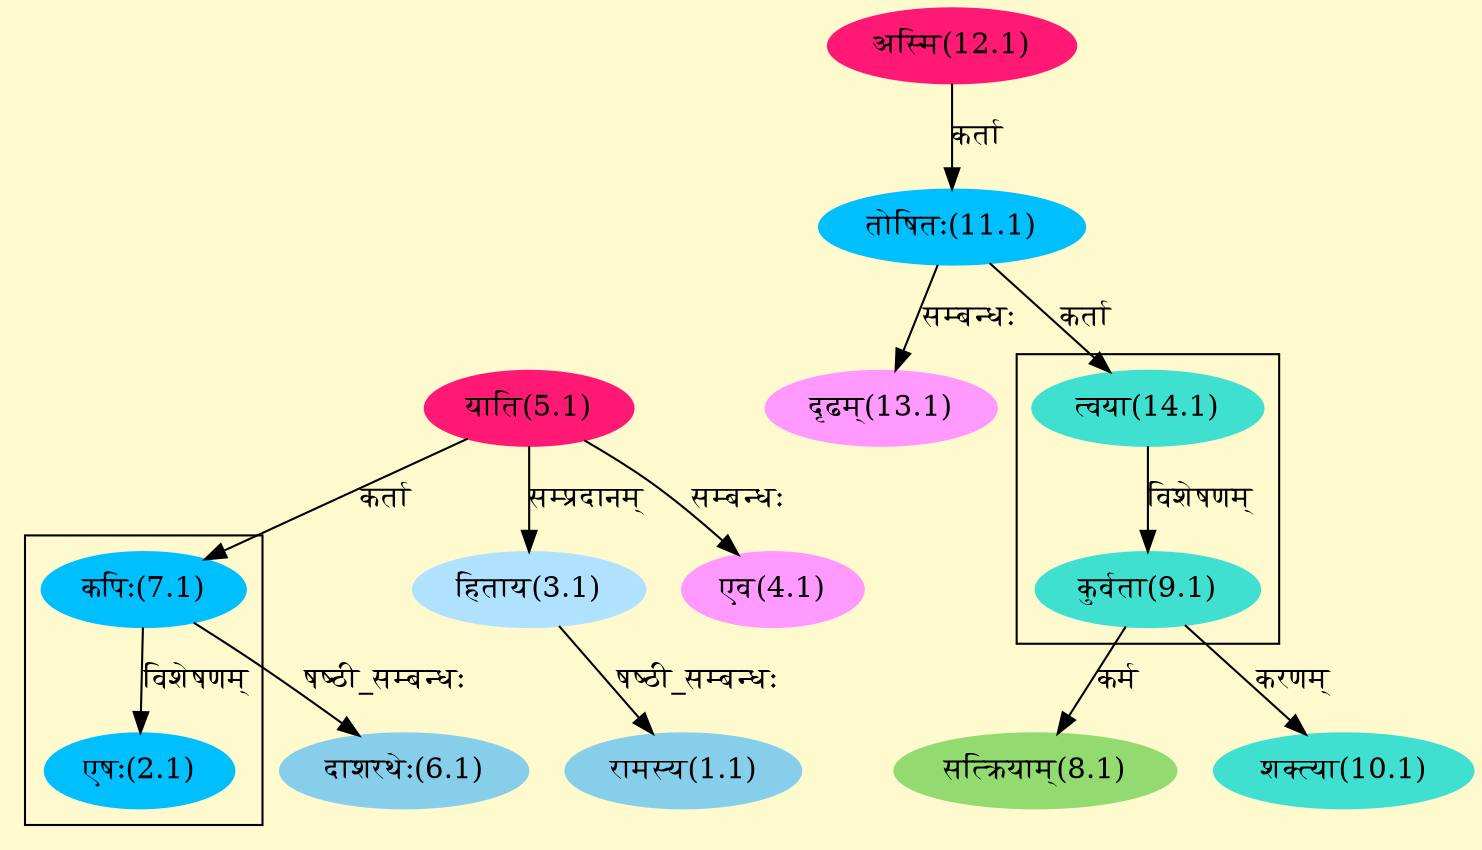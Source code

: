 digraph G{
rankdir=BT;
 compound=true;
 bgcolor="lemonchiffon1";

subgraph cluster_1{
Node2_1 [style=filled, color="#00BFFF" label = "एषः(2.1)"]
Node7_1 [style=filled, color="#00BFFF" label = "कपिः(7.1)"]

}

subgraph cluster_2{
Node9_1 [style=filled, color="#40E0D0" label = "कुर्वता(9.1)"]
Node14_1 [style=filled, color="#40E0D0" label = "त्वया(14.1)"]

}
Node1_1 [style=filled, color="#87CEEB" label = "रामस्य(1.1)"]
Node3_1 [style=filled, color="#B0E2FF" label = "हिताय(3.1)"]
Node5_1 [style=filled, color="#FF1975" label = "याति(5.1)"]
Node4_1 [style=filled, color="#FF99FF" label = "एव(4.1)"]
Node [style=filled, color="" label = "()"]
Node6_1 [style=filled, color="#87CEEB" label = "दाशरथेः(6.1)"]
Node7_1 [style=filled, color="#00BFFF" label = "कपिः(7.1)"]
Node8_1 [style=filled, color="#93DB70" label = "सत्क्रियाम्(8.1)"]
Node9_1 [style=filled, color="#40E0D0" label = "कुर्वता(9.1)"]
Node10_1 [style=filled, color="#40E0D0" label = "शक्त्या(10.1)"]
Node11_1 [style=filled, color="#00BFFF" label = "तोषितः(11.1)"]
Node12_1 [style=filled, color="#FF1975" label = "अस्मि(12.1)"]
Node13_1 [style=filled, color="#FF99FF" label = "दृढम्(13.1)"]
Node14_1 [style=filled, color="#40E0D0" label = "त्वया(14.1)"]
/* Start of Relations section */

Node1_1 -> Node3_1 [  label="षष्ठी_सम्बन्धः"  dir="back" ]
Node2_1 -> Node7_1 [  label="विशेषणम्"  dir="back" ]
Node3_1 -> Node5_1 [  label="सम्प्रदानम्"  dir="back" ]
Node4_1 -> Node5_1 [  label="सम्बन्धः"  dir="back" ]
Node6_1 -> Node7_1 [  label="षष्ठी_सम्बन्धः"  dir="back" ]
Node7_1 -> Node5_1 [  label="कर्ता"  dir="back" ]
Node8_1 -> Node9_1 [  label="कर्म"  dir="back" ]
Node9_1 -> Node14_1 [  label="विशेषणम्"  dir="back" ]
Node10_1 -> Node9_1 [  label="करणम्"  dir="back" ]
Node11_1 -> Node12_1 [  label="कर्ता"  dir="back" ]
Node13_1 -> Node11_1 [  label="सम्बन्धः"  dir="back" ]
Node14_1 -> Node11_1 [  label="कर्ता"  dir="back" ]
}
